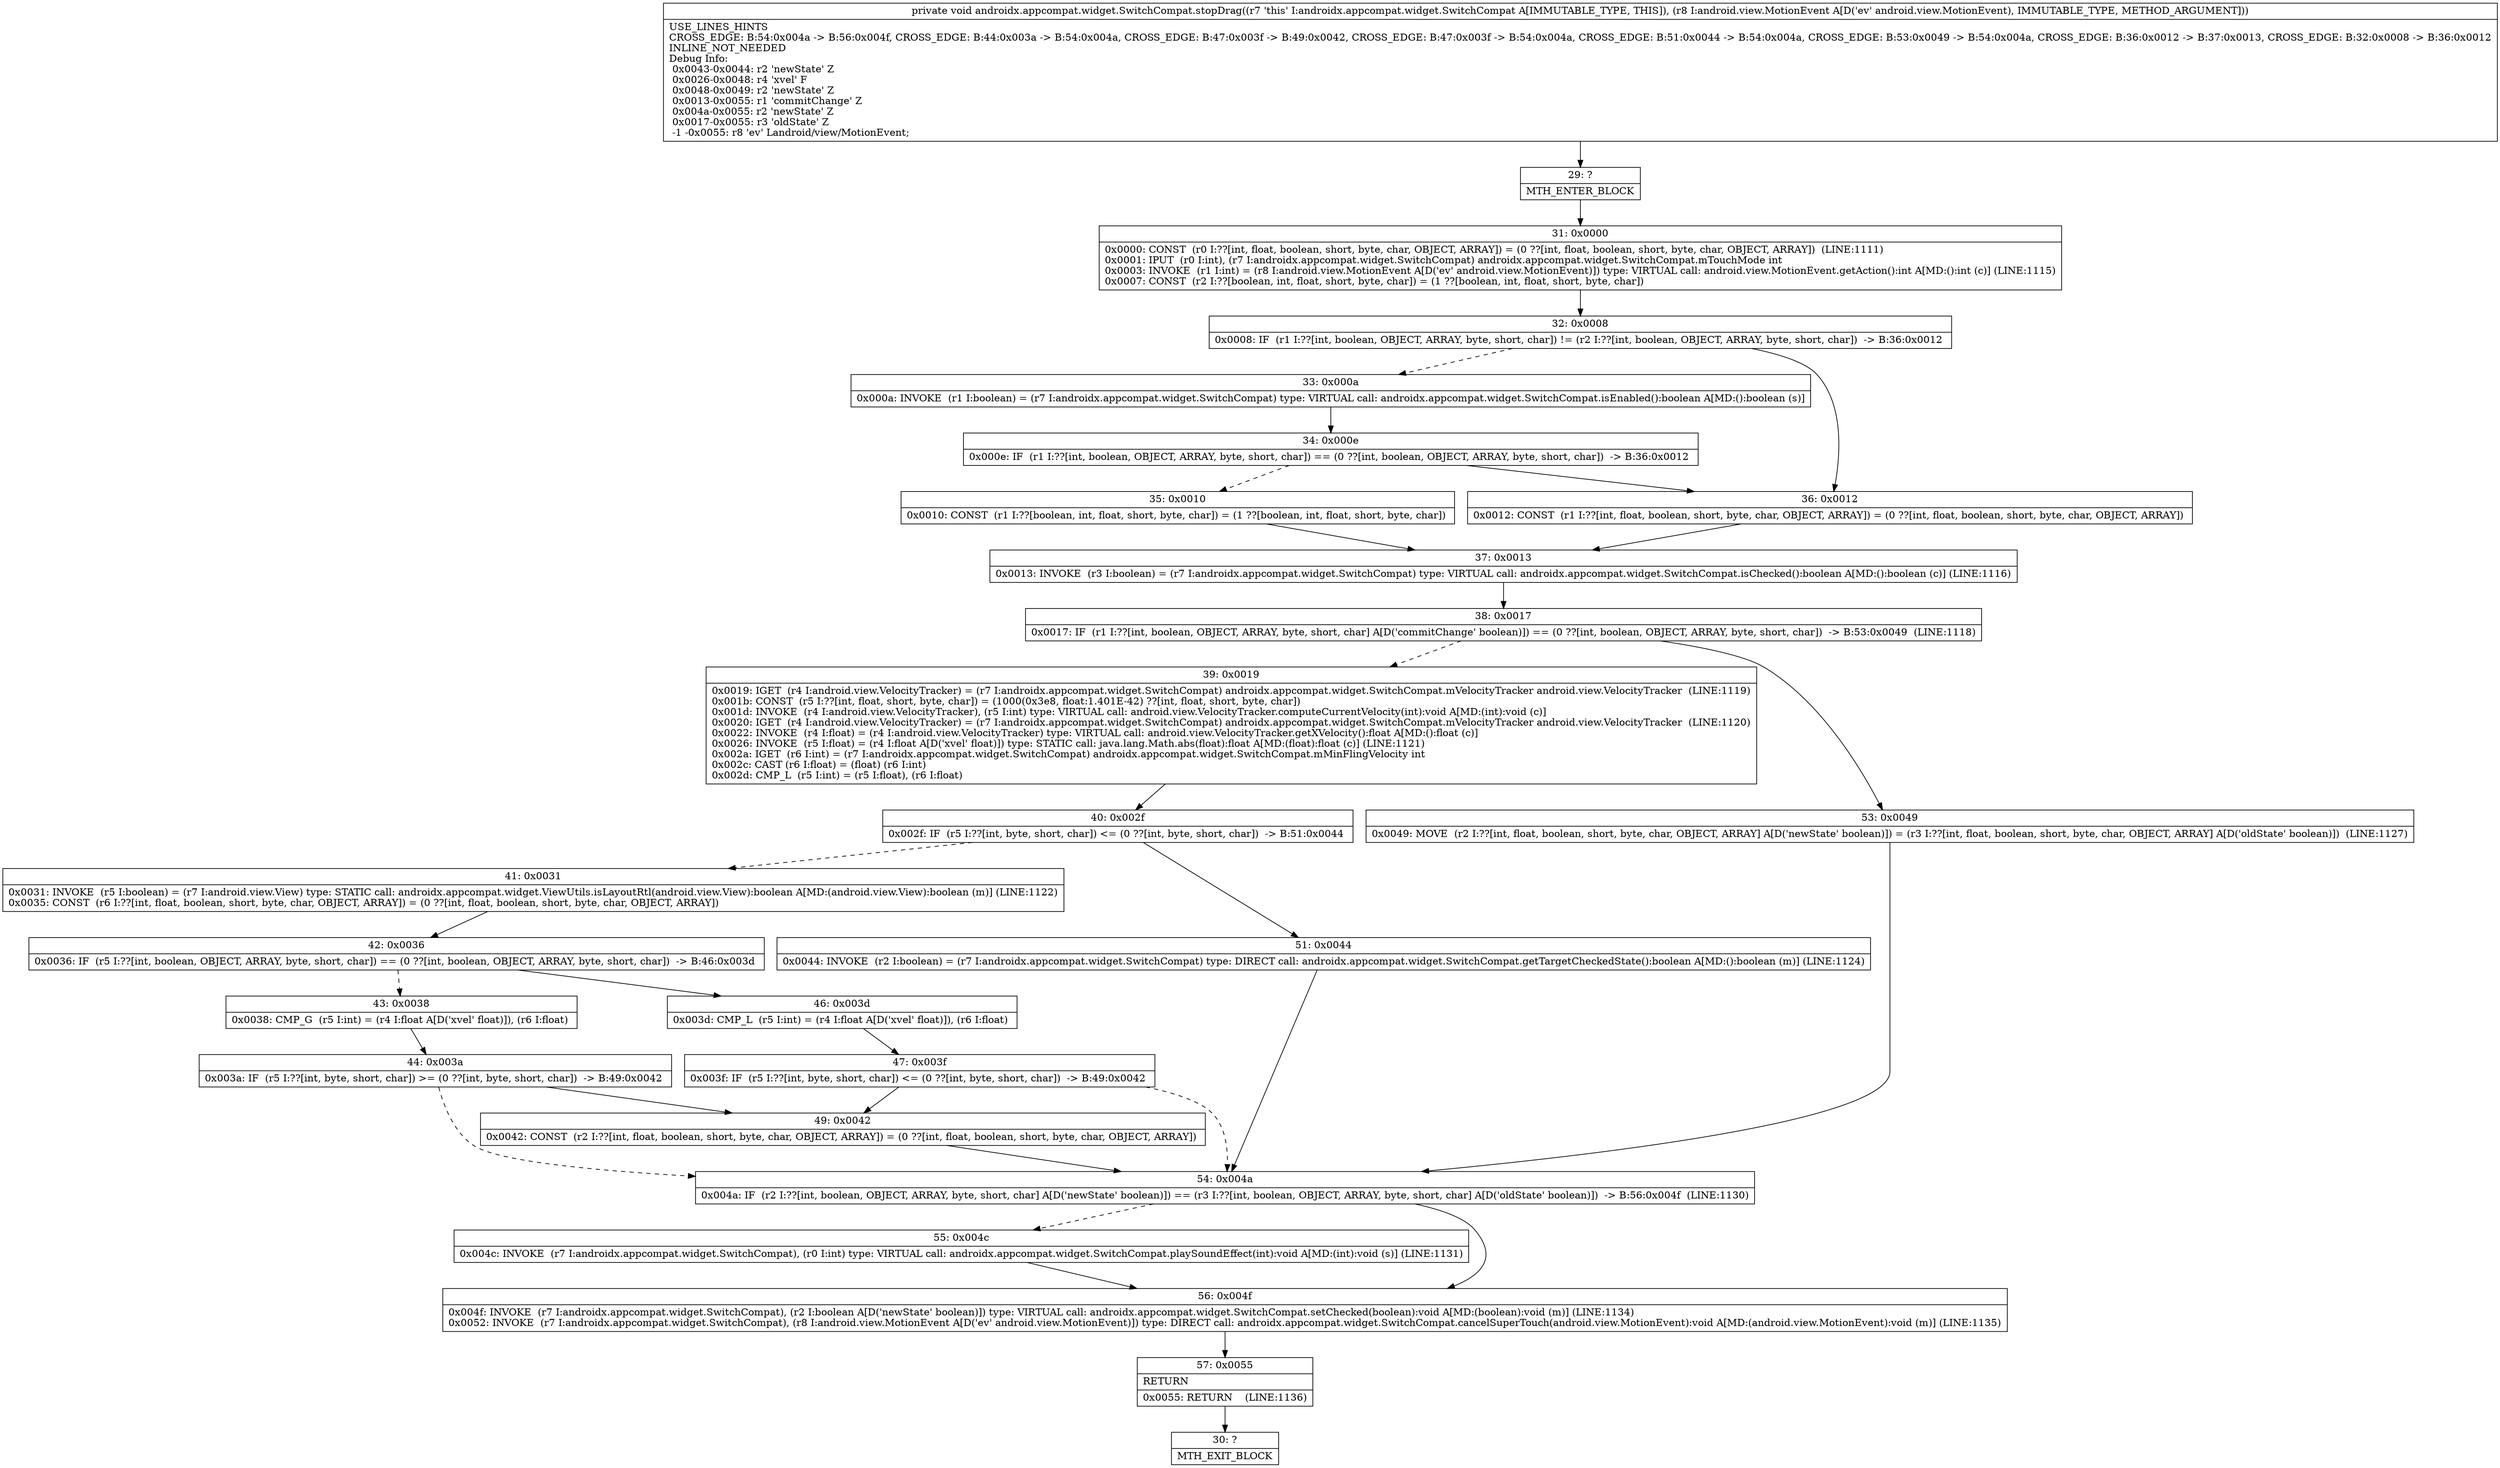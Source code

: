 digraph "CFG forandroidx.appcompat.widget.SwitchCompat.stopDrag(Landroid\/view\/MotionEvent;)V" {
Node_29 [shape=record,label="{29\:\ ?|MTH_ENTER_BLOCK\l}"];
Node_31 [shape=record,label="{31\:\ 0x0000|0x0000: CONST  (r0 I:??[int, float, boolean, short, byte, char, OBJECT, ARRAY]) = (0 ??[int, float, boolean, short, byte, char, OBJECT, ARRAY])  (LINE:1111)\l0x0001: IPUT  (r0 I:int), (r7 I:androidx.appcompat.widget.SwitchCompat) androidx.appcompat.widget.SwitchCompat.mTouchMode int \l0x0003: INVOKE  (r1 I:int) = (r8 I:android.view.MotionEvent A[D('ev' android.view.MotionEvent)]) type: VIRTUAL call: android.view.MotionEvent.getAction():int A[MD:():int (c)] (LINE:1115)\l0x0007: CONST  (r2 I:??[boolean, int, float, short, byte, char]) = (1 ??[boolean, int, float, short, byte, char]) \l}"];
Node_32 [shape=record,label="{32\:\ 0x0008|0x0008: IF  (r1 I:??[int, boolean, OBJECT, ARRAY, byte, short, char]) != (r2 I:??[int, boolean, OBJECT, ARRAY, byte, short, char])  \-\> B:36:0x0012 \l}"];
Node_33 [shape=record,label="{33\:\ 0x000a|0x000a: INVOKE  (r1 I:boolean) = (r7 I:androidx.appcompat.widget.SwitchCompat) type: VIRTUAL call: androidx.appcompat.widget.SwitchCompat.isEnabled():boolean A[MD:():boolean (s)]\l}"];
Node_34 [shape=record,label="{34\:\ 0x000e|0x000e: IF  (r1 I:??[int, boolean, OBJECT, ARRAY, byte, short, char]) == (0 ??[int, boolean, OBJECT, ARRAY, byte, short, char])  \-\> B:36:0x0012 \l}"];
Node_35 [shape=record,label="{35\:\ 0x0010|0x0010: CONST  (r1 I:??[boolean, int, float, short, byte, char]) = (1 ??[boolean, int, float, short, byte, char]) \l}"];
Node_37 [shape=record,label="{37\:\ 0x0013|0x0013: INVOKE  (r3 I:boolean) = (r7 I:androidx.appcompat.widget.SwitchCompat) type: VIRTUAL call: androidx.appcompat.widget.SwitchCompat.isChecked():boolean A[MD:():boolean (c)] (LINE:1116)\l}"];
Node_38 [shape=record,label="{38\:\ 0x0017|0x0017: IF  (r1 I:??[int, boolean, OBJECT, ARRAY, byte, short, char] A[D('commitChange' boolean)]) == (0 ??[int, boolean, OBJECT, ARRAY, byte, short, char])  \-\> B:53:0x0049  (LINE:1118)\l}"];
Node_39 [shape=record,label="{39\:\ 0x0019|0x0019: IGET  (r4 I:android.view.VelocityTracker) = (r7 I:androidx.appcompat.widget.SwitchCompat) androidx.appcompat.widget.SwitchCompat.mVelocityTracker android.view.VelocityTracker  (LINE:1119)\l0x001b: CONST  (r5 I:??[int, float, short, byte, char]) = (1000(0x3e8, float:1.401E\-42) ??[int, float, short, byte, char]) \l0x001d: INVOKE  (r4 I:android.view.VelocityTracker), (r5 I:int) type: VIRTUAL call: android.view.VelocityTracker.computeCurrentVelocity(int):void A[MD:(int):void (c)]\l0x0020: IGET  (r4 I:android.view.VelocityTracker) = (r7 I:androidx.appcompat.widget.SwitchCompat) androidx.appcompat.widget.SwitchCompat.mVelocityTracker android.view.VelocityTracker  (LINE:1120)\l0x0022: INVOKE  (r4 I:float) = (r4 I:android.view.VelocityTracker) type: VIRTUAL call: android.view.VelocityTracker.getXVelocity():float A[MD:():float (c)]\l0x0026: INVOKE  (r5 I:float) = (r4 I:float A[D('xvel' float)]) type: STATIC call: java.lang.Math.abs(float):float A[MD:(float):float (c)] (LINE:1121)\l0x002a: IGET  (r6 I:int) = (r7 I:androidx.appcompat.widget.SwitchCompat) androidx.appcompat.widget.SwitchCompat.mMinFlingVelocity int \l0x002c: CAST (r6 I:float) = (float) (r6 I:int) \l0x002d: CMP_L  (r5 I:int) = (r5 I:float), (r6 I:float) \l}"];
Node_40 [shape=record,label="{40\:\ 0x002f|0x002f: IF  (r5 I:??[int, byte, short, char]) \<= (0 ??[int, byte, short, char])  \-\> B:51:0x0044 \l}"];
Node_41 [shape=record,label="{41\:\ 0x0031|0x0031: INVOKE  (r5 I:boolean) = (r7 I:android.view.View) type: STATIC call: androidx.appcompat.widget.ViewUtils.isLayoutRtl(android.view.View):boolean A[MD:(android.view.View):boolean (m)] (LINE:1122)\l0x0035: CONST  (r6 I:??[int, float, boolean, short, byte, char, OBJECT, ARRAY]) = (0 ??[int, float, boolean, short, byte, char, OBJECT, ARRAY]) \l}"];
Node_42 [shape=record,label="{42\:\ 0x0036|0x0036: IF  (r5 I:??[int, boolean, OBJECT, ARRAY, byte, short, char]) == (0 ??[int, boolean, OBJECT, ARRAY, byte, short, char])  \-\> B:46:0x003d \l}"];
Node_43 [shape=record,label="{43\:\ 0x0038|0x0038: CMP_G  (r5 I:int) = (r4 I:float A[D('xvel' float)]), (r6 I:float) \l}"];
Node_44 [shape=record,label="{44\:\ 0x003a|0x003a: IF  (r5 I:??[int, byte, short, char]) \>= (0 ??[int, byte, short, char])  \-\> B:49:0x0042 \l}"];
Node_49 [shape=record,label="{49\:\ 0x0042|0x0042: CONST  (r2 I:??[int, float, boolean, short, byte, char, OBJECT, ARRAY]) = (0 ??[int, float, boolean, short, byte, char, OBJECT, ARRAY]) \l}"];
Node_54 [shape=record,label="{54\:\ 0x004a|0x004a: IF  (r2 I:??[int, boolean, OBJECT, ARRAY, byte, short, char] A[D('newState' boolean)]) == (r3 I:??[int, boolean, OBJECT, ARRAY, byte, short, char] A[D('oldState' boolean)])  \-\> B:56:0x004f  (LINE:1130)\l}"];
Node_55 [shape=record,label="{55\:\ 0x004c|0x004c: INVOKE  (r7 I:androidx.appcompat.widget.SwitchCompat), (r0 I:int) type: VIRTUAL call: androidx.appcompat.widget.SwitchCompat.playSoundEffect(int):void A[MD:(int):void (s)] (LINE:1131)\l}"];
Node_56 [shape=record,label="{56\:\ 0x004f|0x004f: INVOKE  (r7 I:androidx.appcompat.widget.SwitchCompat), (r2 I:boolean A[D('newState' boolean)]) type: VIRTUAL call: androidx.appcompat.widget.SwitchCompat.setChecked(boolean):void A[MD:(boolean):void (m)] (LINE:1134)\l0x0052: INVOKE  (r7 I:androidx.appcompat.widget.SwitchCompat), (r8 I:android.view.MotionEvent A[D('ev' android.view.MotionEvent)]) type: DIRECT call: androidx.appcompat.widget.SwitchCompat.cancelSuperTouch(android.view.MotionEvent):void A[MD:(android.view.MotionEvent):void (m)] (LINE:1135)\l}"];
Node_57 [shape=record,label="{57\:\ 0x0055|RETURN\l|0x0055: RETURN    (LINE:1136)\l}"];
Node_30 [shape=record,label="{30\:\ ?|MTH_EXIT_BLOCK\l}"];
Node_46 [shape=record,label="{46\:\ 0x003d|0x003d: CMP_L  (r5 I:int) = (r4 I:float A[D('xvel' float)]), (r6 I:float) \l}"];
Node_47 [shape=record,label="{47\:\ 0x003f|0x003f: IF  (r5 I:??[int, byte, short, char]) \<= (0 ??[int, byte, short, char])  \-\> B:49:0x0042 \l}"];
Node_51 [shape=record,label="{51\:\ 0x0044|0x0044: INVOKE  (r2 I:boolean) = (r7 I:androidx.appcompat.widget.SwitchCompat) type: DIRECT call: androidx.appcompat.widget.SwitchCompat.getTargetCheckedState():boolean A[MD:():boolean (m)] (LINE:1124)\l}"];
Node_53 [shape=record,label="{53\:\ 0x0049|0x0049: MOVE  (r2 I:??[int, float, boolean, short, byte, char, OBJECT, ARRAY] A[D('newState' boolean)]) = (r3 I:??[int, float, boolean, short, byte, char, OBJECT, ARRAY] A[D('oldState' boolean)])  (LINE:1127)\l}"];
Node_36 [shape=record,label="{36\:\ 0x0012|0x0012: CONST  (r1 I:??[int, float, boolean, short, byte, char, OBJECT, ARRAY]) = (0 ??[int, float, boolean, short, byte, char, OBJECT, ARRAY]) \l}"];
MethodNode[shape=record,label="{private void androidx.appcompat.widget.SwitchCompat.stopDrag((r7 'this' I:androidx.appcompat.widget.SwitchCompat A[IMMUTABLE_TYPE, THIS]), (r8 I:android.view.MotionEvent A[D('ev' android.view.MotionEvent), IMMUTABLE_TYPE, METHOD_ARGUMENT]))  | USE_LINES_HINTS\lCROSS_EDGE: B:54:0x004a \-\> B:56:0x004f, CROSS_EDGE: B:44:0x003a \-\> B:54:0x004a, CROSS_EDGE: B:47:0x003f \-\> B:49:0x0042, CROSS_EDGE: B:47:0x003f \-\> B:54:0x004a, CROSS_EDGE: B:51:0x0044 \-\> B:54:0x004a, CROSS_EDGE: B:53:0x0049 \-\> B:54:0x004a, CROSS_EDGE: B:36:0x0012 \-\> B:37:0x0013, CROSS_EDGE: B:32:0x0008 \-\> B:36:0x0012\lINLINE_NOT_NEEDED\lDebug Info:\l  0x0043\-0x0044: r2 'newState' Z\l  0x0026\-0x0048: r4 'xvel' F\l  0x0048\-0x0049: r2 'newState' Z\l  0x0013\-0x0055: r1 'commitChange' Z\l  0x004a\-0x0055: r2 'newState' Z\l  0x0017\-0x0055: r3 'oldState' Z\l  \-1 \-0x0055: r8 'ev' Landroid\/view\/MotionEvent;\l}"];
MethodNode -> Node_29;Node_29 -> Node_31;
Node_31 -> Node_32;
Node_32 -> Node_33[style=dashed];
Node_32 -> Node_36;
Node_33 -> Node_34;
Node_34 -> Node_35[style=dashed];
Node_34 -> Node_36;
Node_35 -> Node_37;
Node_37 -> Node_38;
Node_38 -> Node_39[style=dashed];
Node_38 -> Node_53;
Node_39 -> Node_40;
Node_40 -> Node_41[style=dashed];
Node_40 -> Node_51;
Node_41 -> Node_42;
Node_42 -> Node_43[style=dashed];
Node_42 -> Node_46;
Node_43 -> Node_44;
Node_44 -> Node_49;
Node_44 -> Node_54[style=dashed];
Node_49 -> Node_54;
Node_54 -> Node_55[style=dashed];
Node_54 -> Node_56;
Node_55 -> Node_56;
Node_56 -> Node_57;
Node_57 -> Node_30;
Node_46 -> Node_47;
Node_47 -> Node_49;
Node_47 -> Node_54[style=dashed];
Node_51 -> Node_54;
Node_53 -> Node_54;
Node_36 -> Node_37;
}

